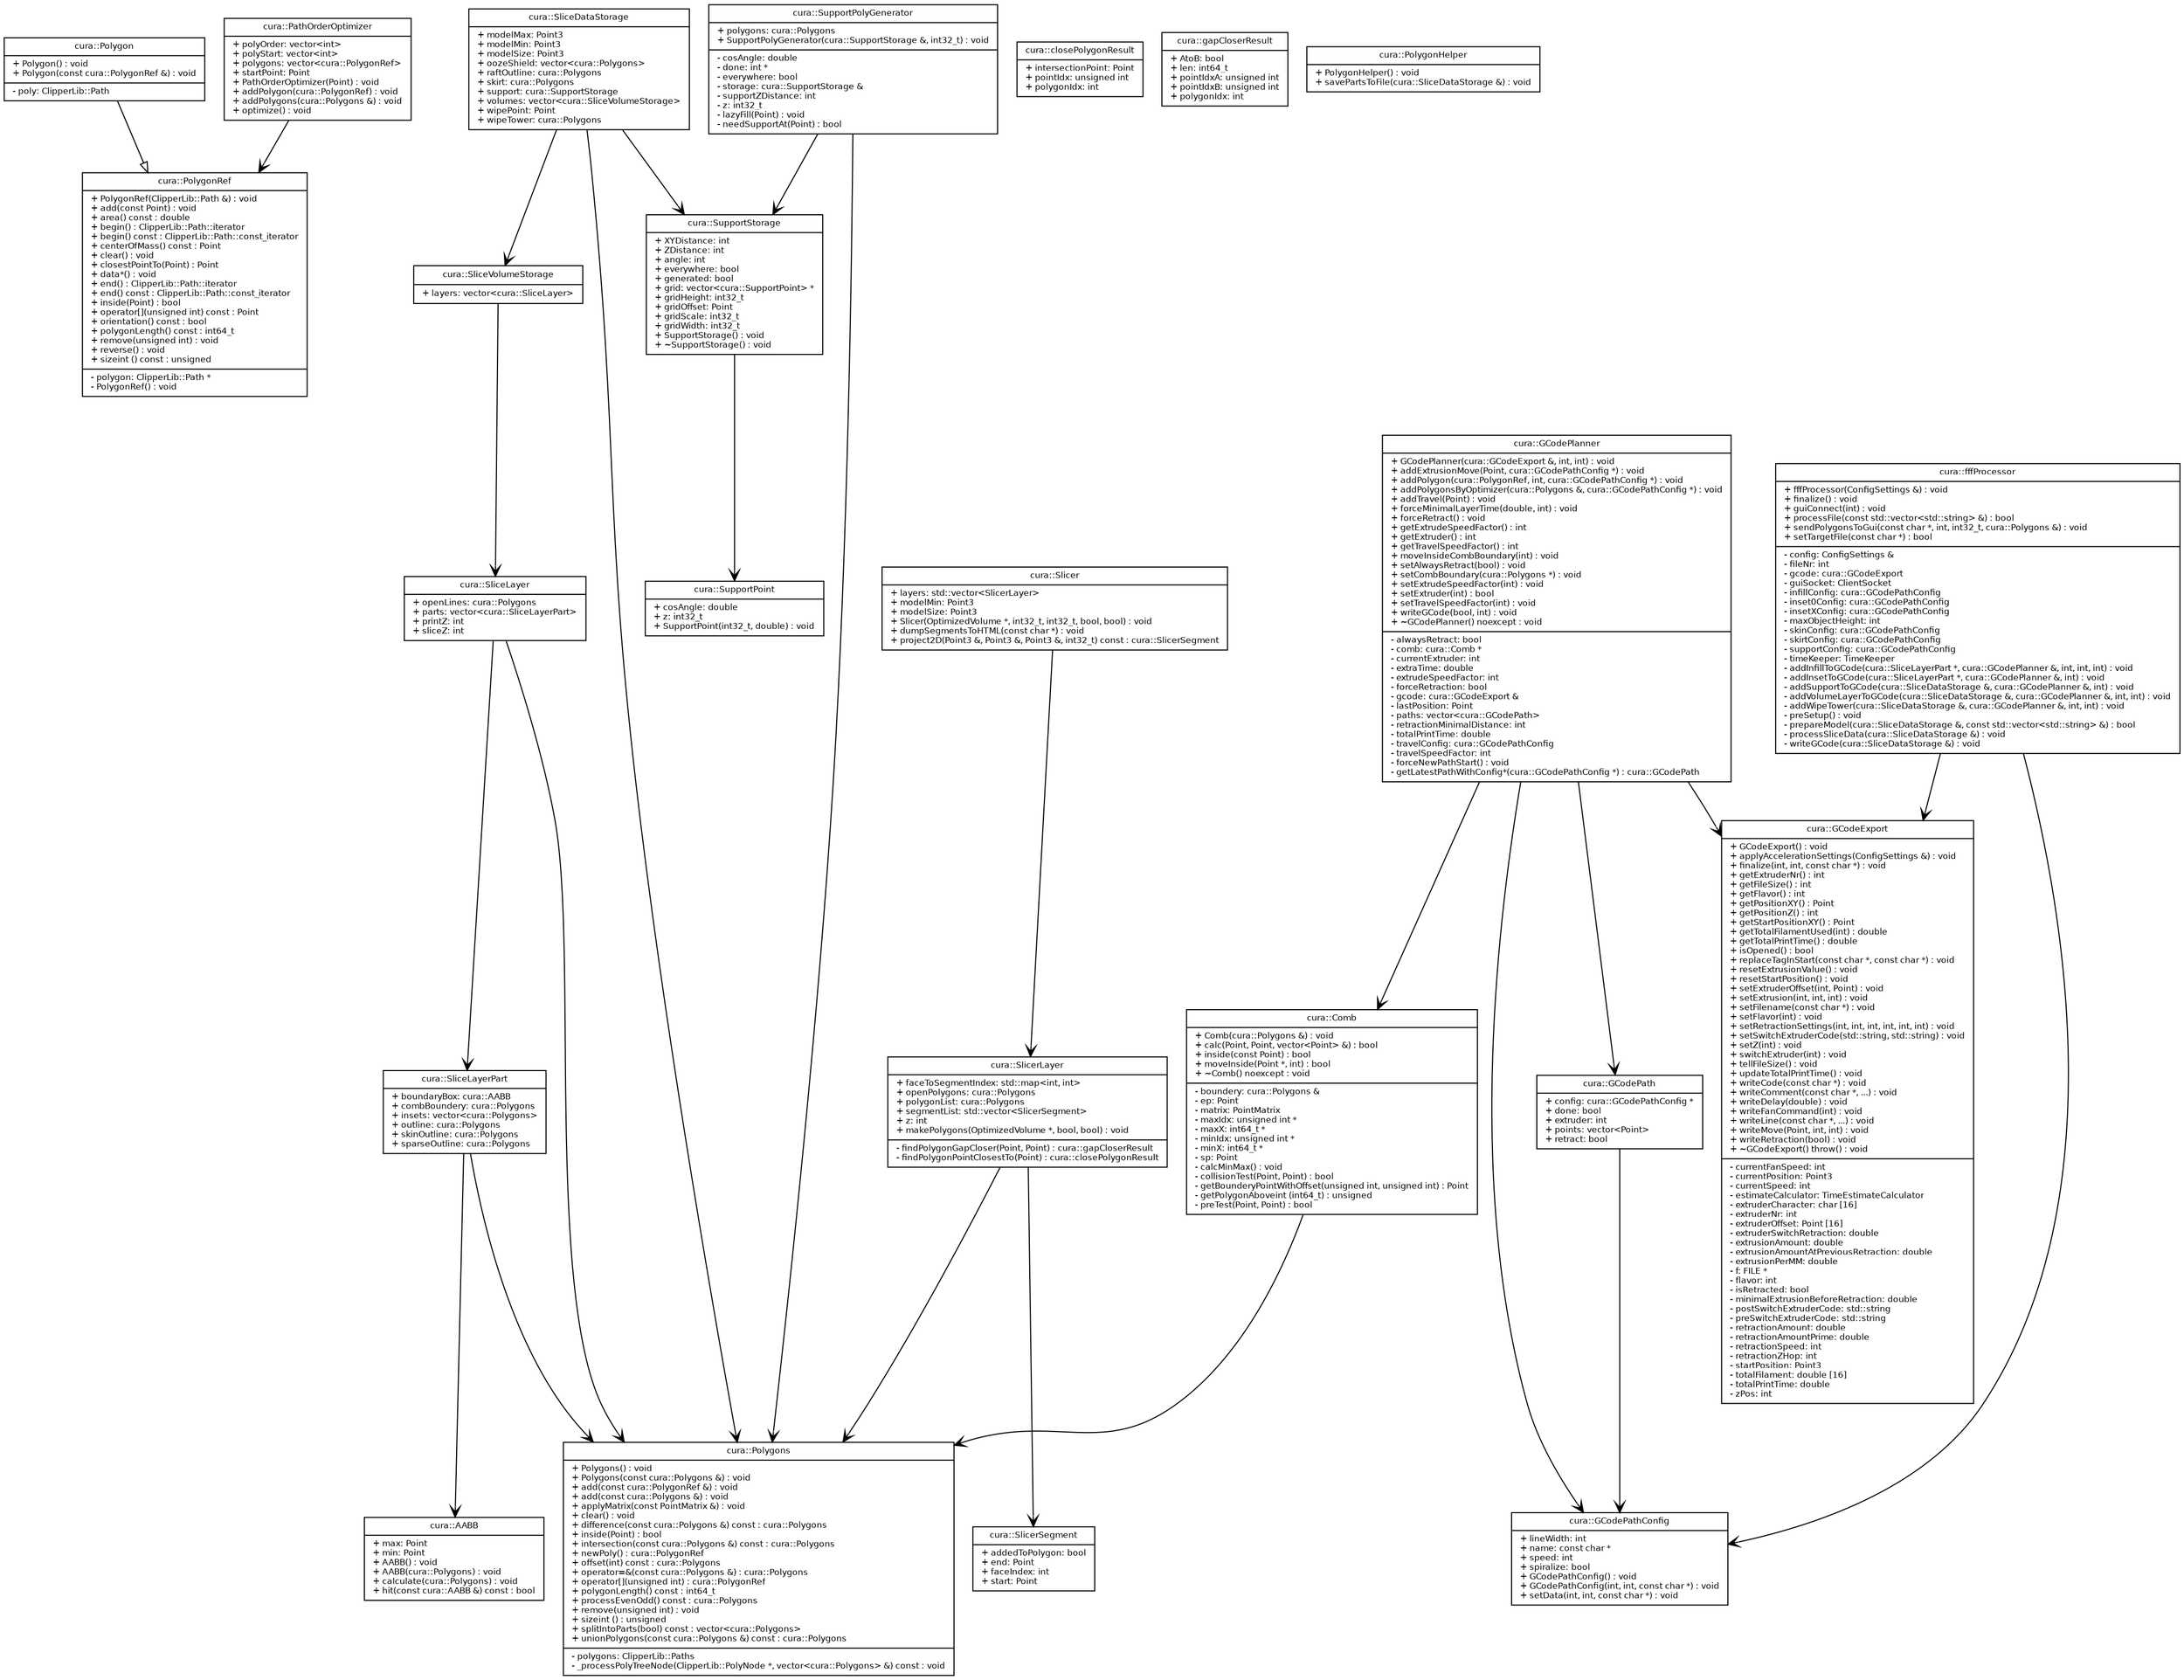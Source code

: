 digraph dependencies {
  fontname = "Bitstream Vera Sans"
  fontsize = 8  node [    fontname = "Bitstream Vera Sans"
    fontsize = 8
    shape = "record"
  ]
  edge [
    fontname = "Bitstream Vera Sans"
    fontsize = 8
  ]
id782644e27ac85631d596f97a6542bb30 [ 
   label = "{cura::PolygonRef|+ PolygonRef(ClipperLib::Path &) : void\l+ add(const Point) : void\l+ area() const : double\l+ begin() : ClipperLib::Path::iterator\l+ begin() const : ClipperLib::Path::const_iterator\l+ centerOfMass() const : Point\l+ clear() : void\l+ closestPointTo(Point) : Point\l+ data*() : void\l+ end() : ClipperLib::Path::iterator\l+ end() const : ClipperLib::Path::const_iterator\l+ inside(Point) : bool\l+ operator[](unsigned int) const : Point\l+ orientation() const : bool\l+ polygonLength() const : int64_t\l+ remove(unsigned int) : void\l+ reverse() : void\l+ sizeint () const : unsigned\l|- polygon: ClipperLib::Path *\l- PolygonRef() : void\l}"  ]
idfb3c8eb1ce3b262968fb73b20e46ac6d [ 
   label = "{cura::Polygon|+ Polygon() : void\l+ Polygon(const cura::PolygonRef &) : void\l|- poly: ClipperLib::Path\l}"  ]
id351be52f9b70e55dd2d728b5835e4512 [ 
   label = "{cura::Polygons|+ Polygons() : void\l+ Polygons(const cura::Polygons &) : void\l+ add(const cura::PolygonRef &) : void\l+ add(const cura::Polygons &) : void\l+ applyMatrix(const PointMatrix &) : void\l+ clear() : void\l+ difference(const cura::Polygons &) const : cura::Polygons\l+ inside(Point) : bool\l+ intersection(const cura::Polygons &) const : cura::Polygons\l+ newPoly() : cura::PolygonRef\l+ offset(int) const : cura::Polygons\l+ operator=&(const cura::Polygons &) : cura::Polygons\l+ operator[](unsigned int) : cura::PolygonRef\l+ polygonLength() const : int64_t\l+ processEvenOdd() const : cura::Polygons\l+ remove(unsigned int) : void\l+ sizeint () : unsigned\l+ splitIntoParts(bool) const : vector\<cura::Polygons\>\l+ unionPolygons(const cura::Polygons &) const : cura::Polygons\l|- polygons: ClipperLib::Paths\l- _processPolyTreeNode(ClipperLib::PolyNode *, vector\<cura::Polygons\> &) const : void\l}"  ]
id71bc20e63eda0002370a670b042f9a7e [ 
   label = "{cura::AABB|+ max: Point\l+ min: Point\l+ AABB() : void\l+ AABB(cura::Polygons) : void\l+ calculate(cura::Polygons) : void\l+ hit(const cura::AABB &) const : bool\l}"  ]
ide6655da58558e25a8cf1a444a7454217 [ 
   label = "{cura::SliceLayerPart|+ boundaryBox: cura::AABB\l+ combBoundery: cura::Polygons\l+ insets: vector\<cura::Polygons\>\l+ outline: cura::Polygons\l+ skinOutline: cura::Polygons\l+ sparseOutline: cura::Polygons\l}"  ]
idb0e347a4ab5e167adb46ee178ed8c290 [ 
   label = "{cura::SliceLayer|+ openLines: cura::Polygons\l+ parts: vector\<cura::SliceLayerPart\>\l+ printZ: int\l+ sliceZ: int\l}"  ]
id2f514ab529233e97b0274640de0ac778 [ 
   label = "{cura::SupportPoint|+ cosAngle: double\l+ z: int32_t\l+ SupportPoint(int32_t, double) : void\l}"  ]
id61b5a8e54d5c19a2344a7f6d92cb7df4 [ 
   label = "{cura::SupportStorage|+ XYDistance: int\l+ ZDistance: int\l+ angle: int\l+ everywhere: bool\l+ generated: bool\l+ grid: vector\<cura::SupportPoint\> *\l+ gridHeight: int32_t\l+ gridOffset: Point\l+ gridScale: int32_t\l+ gridWidth: int32_t\l+ SupportStorage() : void\l+ ~SupportStorage() : void\l}"  ]
id71ddc52046e8d9b9bd3c46e8080fcaf1 [ 
   label = "{cura::SliceVolumeStorage|+ layers: vector\<cura::SliceLayer\>\l}"  ]
id509212fb479eb255da6613f3b7467f53 [ 
   label = "{cura::SliceDataStorage|+ modelMax: Point3\l+ modelMin: Point3\l+ modelSize: Point3\l+ oozeShield: vector\<cura::Polygons\>\l+ raftOutline: cura::Polygons\l+ skirt: cura::Polygons\l+ support: cura::SupportStorage\l+ volumes: vector\<cura::SliceVolumeStorage\>\l+ wipePoint: Point\l+ wipeTower: cura::Polygons\l}"  ]
ided88bd86d474e47a3b1f4c6a19cdf66f [ 
   label = "{cura::SlicerSegment|+ addedToPolygon: bool\l+ end: Point\l+ faceIndex: int\l+ start: Point\l}"  ]
id701ec4f99b9fb59ff5b66fbe54b18df8 [ 
   label = "{cura::closePolygonResult|+ intersectionPoint: Point\l+ pointIdx: unsigned int\l+ polygonIdx: int\l}"  ]
id8c09c2a4d14b4b0a068c403cff52fb41 [ 
   label = "{cura::gapCloserResult|+ AtoB: bool\l+ len: int64_t\l+ pointIdxA: unsigned int\l+ pointIdxB: unsigned int\l+ polygonIdx: int\l}"  ]
id7fdb258ebb43dc58ccb3dcf436f5449f [ 
   label = "{cura::SlicerLayer|+ faceToSegmentIndex: std::map\<int, int\>\l+ openPolygons: cura::Polygons\l+ polygonList: cura::Polygons\l+ segmentList: std::vector\<SlicerSegment\>\l+ z: int\l+ makePolygons(OptimizedVolume *, bool, bool) : void\l|- findPolygonGapCloser(Point, Point) : cura::gapCloserResult\l- findPolygonPointClosestTo(Point) : cura::closePolygonResult\l}"  ]
ida314bf81380b8b5233853b1d27fc483c [ 
   label = "{cura::Slicer|+ layers: std::vector\<SlicerLayer\>\l+ modelMin: Point3\l+ modelSize: Point3\l+ Slicer(OptimizedVolume *, int32_t, int32_t, bool, bool) : void\l+ dumpSegmentsToHTML(const char *) : void\l+ project2D(Point3 &, Point3 &, Point3 &, int32_t) const : cura::SlicerSegment\l}"  ]
id557f20f6bad32d9e2b6606c0fb5c3938 [ 
   label = "{cura::PolygonHelper|+ PolygonHelper() : void\l+ savePartsToFile(cura::SliceDataStorage &) : void\l}"  ]
id52d0869f7f286438a43c7918cdd24421 [ 
   label = "{cura::SupportPolyGenerator|+ polygons: cura::Polygons\l+ SupportPolyGenerator(cura::SupportStorage &, int32_t) : void\l|- cosAngle: double\l- done: int *\l- everywhere: bool\l- storage: cura::SupportStorage &\l- supportZDistance: int\l- z: int32_t\l- lazyFill(Point) : void\l- needSupportAt(Point) : bool\l}"  ]
idbd9de60268684af72efe11afbcec3648 [ 
   label = "{cura::PathOrderOptimizer|+ polyOrder: vector\<int\>\l+ polyStart: vector\<int\>\l+ polygons: vector\<cura::PolygonRef\>\l+ startPoint: Point\l+ PathOrderOptimizer(Point) : void\l+ addPolygon(cura::PolygonRef) : void\l+ addPolygons(cura::Polygons &) : void\l+ optimize() : void\l}"  ]
id5e02e9324011b37beba3b8e2ffc28b21 [ 
   label = "{cura::Comb|+ Comb(cura::Polygons &) : void\l+ calc(Point, Point, vector\<Point\> &) : bool\l+ inside(const Point) : bool\l+ moveInside(Point *, int) : bool\l+ ~Comb() noexcept : void\l|- boundery: cura::Polygons &\l- ep: Point\l- matrix: PointMatrix\l- maxIdx: unsigned int *\l- maxX: int64_t *\l- minIdx: unsigned int *\l- minX: int64_t *\l- sp: Point\l- calcMinMax() : void\l- collisionTest(Point, Point) : bool\l- getBounderyPointWithOffset(unsigned int, unsigned int) : Point\l- getPolygonAboveint (int64_t) : unsigned\l- preTest(Point, Point) : bool\l}"  ]
id9446046a5b5699e9a8b6619aa795dc21 [ 
   label = "{cura::GCodeExport|+ GCodeExport() : void\l+ applyAccelerationSettings(ConfigSettings &) : void\l+ finalize(int, int, const char *) : void\l+ getExtruderNr() : int\l+ getFileSize() : int\l+ getFlavor() : int\l+ getPositionXY() : Point\l+ getPositionZ() : int\l+ getStartPositionXY() : Point\l+ getTotalFilamentUsed(int) : double\l+ getTotalPrintTime() : double\l+ isOpened() : bool\l+ replaceTagInStart(const char *, const char *) : void\l+ resetExtrusionValue() : void\l+ resetStartPosition() : void\l+ setExtruderOffset(int, Point) : void\l+ setExtrusion(int, int, int) : void\l+ setFilename(const char *) : void\l+ setFlavor(int) : void\l+ setRetractionSettings(int, int, int, int, int, int) : void\l+ setSwitchExtruderCode(std::string, std::string) : void\l+ setZ(int) : void\l+ switchExtruder(int) : void\l+ tellFileSize() : void\l+ updateTotalPrintTime() : void\l+ writeCode(const char *) : void\l+ writeComment(const char *, ...) : void\l+ writeDelay(double) : void\l+ writeFanCommand(int) : void\l+ writeLine(const char *, ...) : void\l+ writeMove(Point, int, int) : void\l+ writeRetraction(bool) : void\l+ ~GCodeExport() throw() : void\l|- currentFanSpeed: int\l- currentPosition: Point3\l- currentSpeed: int\l- estimateCalculator: TimeEstimateCalculator\l- extruderCharacter: char [16]\l- extruderNr: int\l- extruderOffset: Point [16]\l- extruderSwitchRetraction: double\l- extrusionAmount: double\l- extrusionAmountAtPreviousRetraction: double\l- extrusionPerMM: double\l- f: FILE *\l- flavor: int\l- isRetracted: bool\l- minimalExtrusionBeforeRetraction: double\l- postSwitchExtruderCode: std::string\l- preSwitchExtruderCode: std::string\l- retractionAmount: double\l- retractionAmountPrime: double\l- retractionSpeed: int\l- retractionZHop: int\l- startPosition: Point3\l- totalFilament: double [16]\l- totalPrintTime: double\l- zPos: int\l}"  ]
ide481c2a4c69c9db6acac416fe3926885 [ 
   label = "{cura::GCodePathConfig|+ lineWidth: int\l+ name: const char *\l+ speed: int\l+ spiralize: bool\l+ GCodePathConfig() : void\l+ GCodePathConfig(int, int, const char *) : void\l+ setData(int, int, const char *) : void\l}"  ]
ida64a9b00110a9beef1bc5b9b455739c0 [ 
   label = "{cura::GCodePath|+ config: cura::GCodePathConfig *\l+ done: bool\l+ extruder: int\l+ points: vector\<Point\>\l+ retract: bool\l}"  ]
ide54d0cb6ad04998abc7cb52d585fa155 [ 
   label = "{cura::GCodePlanner|+ GCodePlanner(cura::GCodeExport &, int, int) : void\l+ addExtrusionMove(Point, cura::GCodePathConfig *) : void\l+ addPolygon(cura::PolygonRef, int, cura::GCodePathConfig *) : void\l+ addPolygonsByOptimizer(cura::Polygons &, cura::GCodePathConfig *) : void\l+ addTravel(Point) : void\l+ forceMinimalLayerTime(double, int) : void\l+ forceRetract() : void\l+ getExtrudeSpeedFactor() : int\l+ getExtruder() : int\l+ getTravelSpeedFactor() : int\l+ moveInsideCombBoundary(int) : void\l+ setAlwaysRetract(bool) : void\l+ setCombBoundary(cura::Polygons *) : void\l+ setExtrudeSpeedFactor(int) : void\l+ setExtruder(int) : bool\l+ setTravelSpeedFactor(int) : void\l+ writeGCode(bool, int) : void\l+ ~GCodePlanner() noexcept : void\l|- alwaysRetract: bool\l- comb: cura::Comb *\l- currentExtruder: int\l- extraTime: double\l- extrudeSpeedFactor: int\l- forceRetraction: bool\l- gcode: cura::GCodeExport &\l- lastPosition: Point\l- paths: vector\<cura::GCodePath\>\l- retractionMinimalDistance: int\l- totalPrintTime: double\l- travelConfig: cura::GCodePathConfig\l- travelSpeedFactor: int\l- forceNewPathStart() : void\l- getLatestPathWithConfig*(cura::GCodePathConfig *) : cura::GCodePath\l}"  ]
idf5a7e63f61bd553291c6e17d2d52df28 [ 
   label = "{cura::fffProcessor|+ fffProcessor(ConfigSettings &) : void\l+ finalize() : void\l+ guiConnect(int) : void\l+ processFile(const std::vector\<std::string\> &) : bool\l+ sendPolygonsToGui(const char *, int, int32_t, cura::Polygons &) : void\l+ setTargetFile(const char *) : bool\l|- config: ConfigSettings &\l- fileNr: int\l- gcode: cura::GCodeExport\l- guiSocket: ClientSocket\l- infillConfig: cura::GCodePathConfig\l- inset0Config: cura::GCodePathConfig\l- insetXConfig: cura::GCodePathConfig\l- maxObjectHeight: int\l- skinConfig: cura::GCodePathConfig\l- skirtConfig: cura::GCodePathConfig\l- supportConfig: cura::GCodePathConfig\l- timeKeeper: TimeKeeper\l- addInfillToGCode(cura::SliceLayerPart *, cura::GCodePlanner &, int, int, int) : void\l- addInsetToGCode(cura::SliceLayerPart *, cura::GCodePlanner &, int) : void\l- addSupportToGCode(cura::SliceDataStorage &, cura::GCodePlanner &, int) : void\l- addVolumeLayerToGCode(cura::SliceDataStorage &, cura::GCodePlanner &, int, int) : void\l- addWipeTower(cura::SliceDataStorage &, cura::GCodePlanner &, int, int) : void\l- preSetup() : void\l- prepareModel(cura::SliceDataStorage &, const std::vector\<std::string\> &) : bool\l- processSliceData(cura::SliceDataStorage &) : void\l- writeGCode(cura::SliceDataStorage &) : void\l}"  ]

edge [arrowhead = open]
ide6655da58558e25a8cf1a444a7454217->id71bc20e63eda0002370a670b042f9a7e
ide6655da58558e25a8cf1a444a7454217->id351be52f9b70e55dd2d728b5835e4512
idb0e347a4ab5e167adb46ee178ed8c290->id351be52f9b70e55dd2d728b5835e4512
idb0e347a4ab5e167adb46ee178ed8c290->ide6655da58558e25a8cf1a444a7454217
id61b5a8e54d5c19a2344a7f6d92cb7df4->id2f514ab529233e97b0274640de0ac778
id71ddc52046e8d9b9bd3c46e8080fcaf1->idb0e347a4ab5e167adb46ee178ed8c290
id509212fb479eb255da6613f3b7467f53->id61b5a8e54d5c19a2344a7f6d92cb7df4
id509212fb479eb255da6613f3b7467f53->id71ddc52046e8d9b9bd3c46e8080fcaf1
id509212fb479eb255da6613f3b7467f53->id351be52f9b70e55dd2d728b5835e4512
id7fdb258ebb43dc58ccb3dcf436f5449f->ided88bd86d474e47a3b1f4c6a19cdf66f
id7fdb258ebb43dc58ccb3dcf436f5449f->id351be52f9b70e55dd2d728b5835e4512
ida314bf81380b8b5233853b1d27fc483c->id7fdb258ebb43dc58ccb3dcf436f5449f
id52d0869f7f286438a43c7918cdd24421->id61b5a8e54d5c19a2344a7f6d92cb7df4
id52d0869f7f286438a43c7918cdd24421->id351be52f9b70e55dd2d728b5835e4512
idbd9de60268684af72efe11afbcec3648->id782644e27ac85631d596f97a6542bb30
id5e02e9324011b37beba3b8e2ffc28b21->id351be52f9b70e55dd2d728b5835e4512
ida64a9b00110a9beef1bc5b9b455739c0->ide481c2a4c69c9db6acac416fe3926885
ide54d0cb6ad04998abc7cb52d585fa155->ida64a9b00110a9beef1bc5b9b455739c0
ide54d0cb6ad04998abc7cb52d585fa155->id5e02e9324011b37beba3b8e2ffc28b21
ide54d0cb6ad04998abc7cb52d585fa155->ide481c2a4c69c9db6acac416fe3926885
ide54d0cb6ad04998abc7cb52d585fa155->id9446046a5b5699e9a8b6619aa795dc21
idf5a7e63f61bd553291c6e17d2d52df28->id9446046a5b5699e9a8b6619aa795dc21
idf5a7e63f61bd553291c6e17d2d52df28->ide481c2a4c69c9db6acac416fe3926885

edge [arrowhead = empty]
idfb3c8eb1ce3b262968fb73b20e46ac6d->id782644e27ac85631d596f97a6542bb30
}
